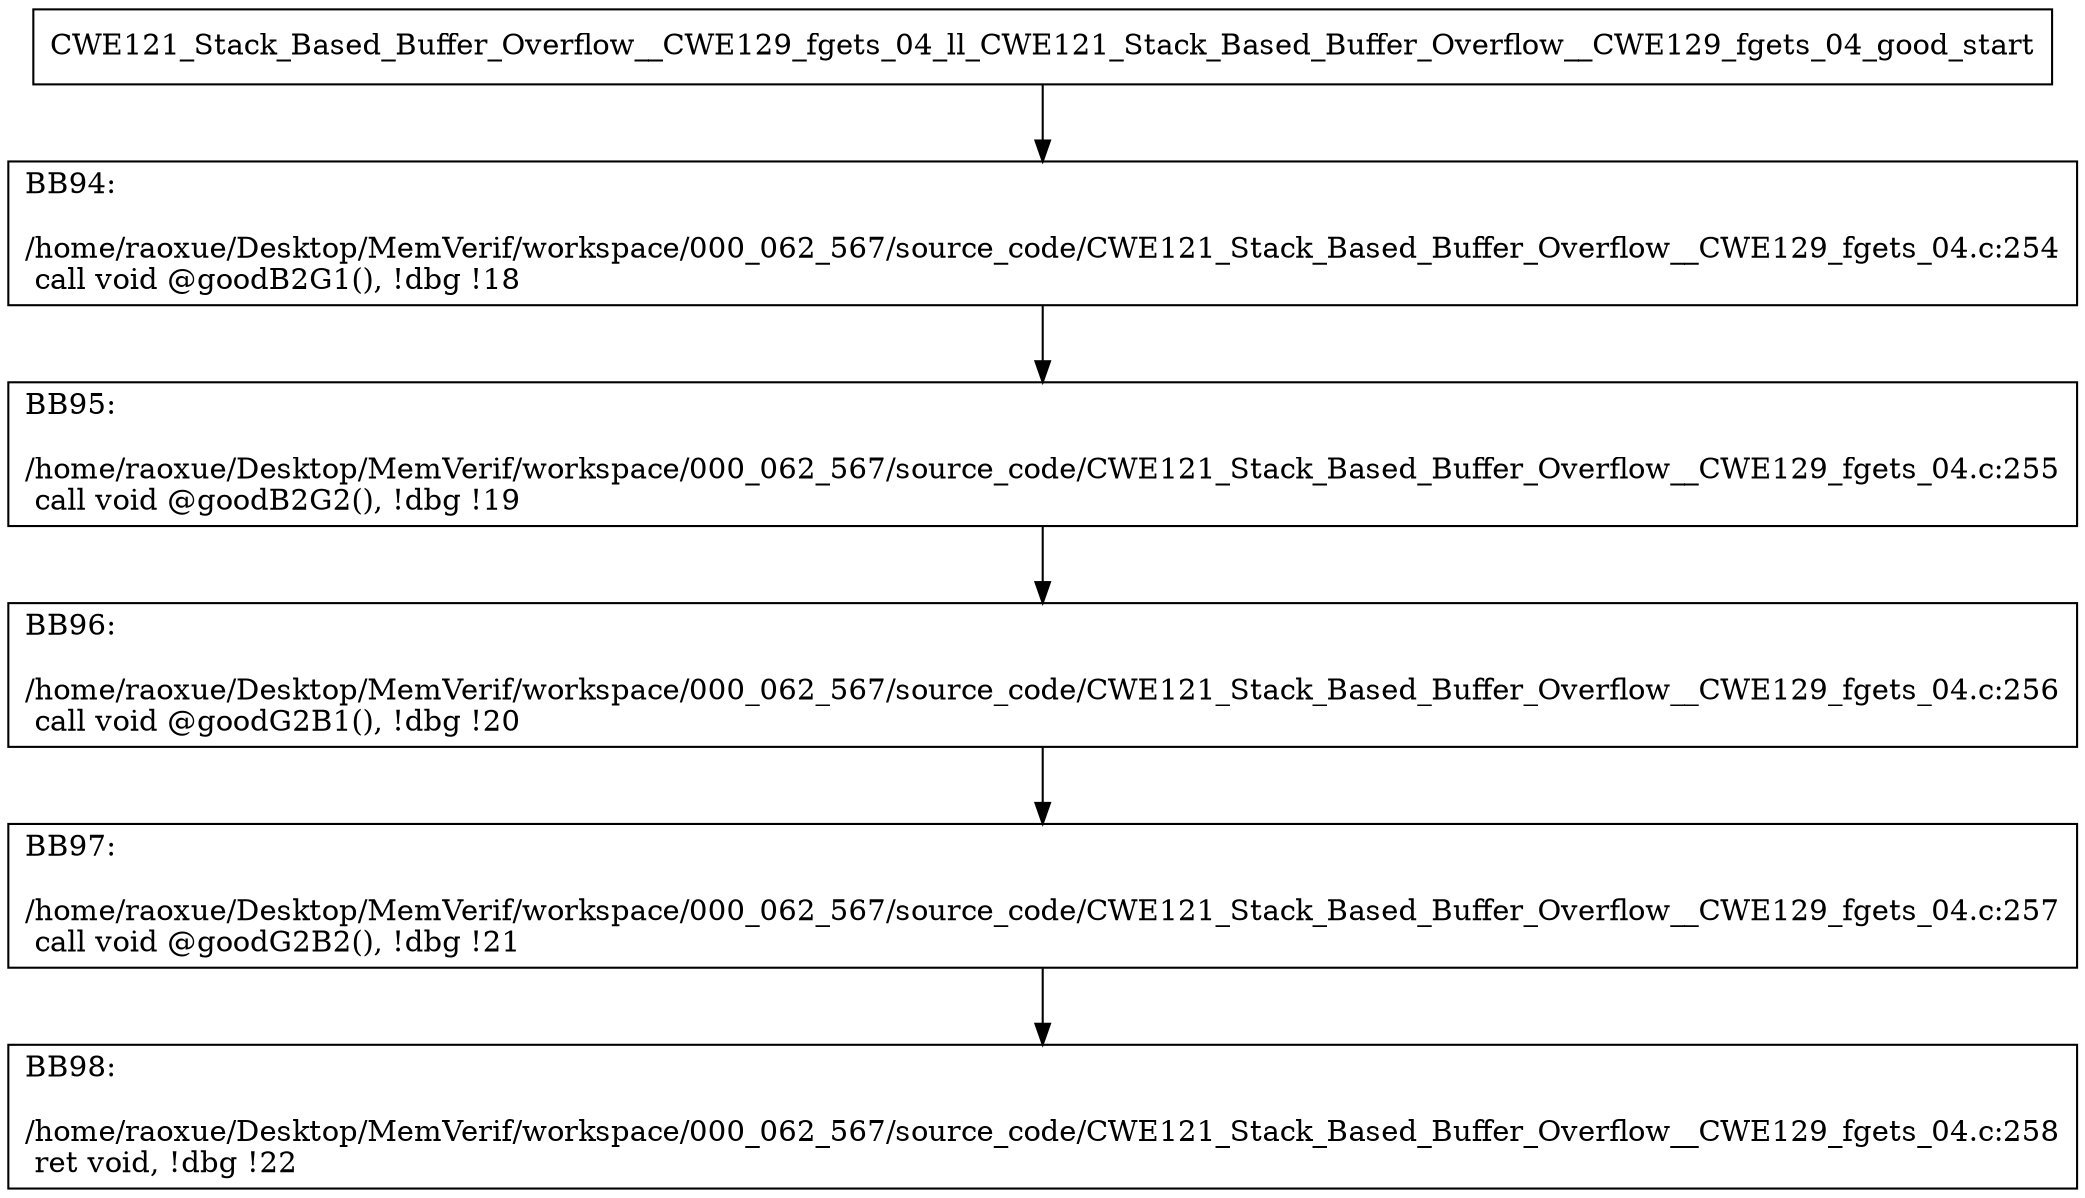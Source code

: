 digraph "CFG for'CWE121_Stack_Based_Buffer_Overflow__CWE129_fgets_04_ll_CWE121_Stack_Based_Buffer_Overflow__CWE129_fgets_04_good' function" {
	BBCWE121_Stack_Based_Buffer_Overflow__CWE129_fgets_04_ll_CWE121_Stack_Based_Buffer_Overflow__CWE129_fgets_04_good_start[shape=record,label="{CWE121_Stack_Based_Buffer_Overflow__CWE129_fgets_04_ll_CWE121_Stack_Based_Buffer_Overflow__CWE129_fgets_04_good_start}"];
	BBCWE121_Stack_Based_Buffer_Overflow__CWE129_fgets_04_ll_CWE121_Stack_Based_Buffer_Overflow__CWE129_fgets_04_good_start-> CWE121_Stack_Based_Buffer_Overflow__CWE129_fgets_04_ll_CWE121_Stack_Based_Buffer_Overflow__CWE129_fgets_04_goodBB94;
	CWE121_Stack_Based_Buffer_Overflow__CWE129_fgets_04_ll_CWE121_Stack_Based_Buffer_Overflow__CWE129_fgets_04_goodBB94 [shape=record, label="{BB94:\l\l/home/raoxue/Desktop/MemVerif/workspace/000_062_567/source_code/CWE121_Stack_Based_Buffer_Overflow__CWE129_fgets_04.c:254\l
  call void @goodB2G1(), !dbg !18\l
}"];
	CWE121_Stack_Based_Buffer_Overflow__CWE129_fgets_04_ll_CWE121_Stack_Based_Buffer_Overflow__CWE129_fgets_04_goodBB94-> CWE121_Stack_Based_Buffer_Overflow__CWE129_fgets_04_ll_CWE121_Stack_Based_Buffer_Overflow__CWE129_fgets_04_goodBB95;
	CWE121_Stack_Based_Buffer_Overflow__CWE129_fgets_04_ll_CWE121_Stack_Based_Buffer_Overflow__CWE129_fgets_04_goodBB95 [shape=record, label="{BB95:\l\l/home/raoxue/Desktop/MemVerif/workspace/000_062_567/source_code/CWE121_Stack_Based_Buffer_Overflow__CWE129_fgets_04.c:255\l
  call void @goodB2G2(), !dbg !19\l
}"];
	CWE121_Stack_Based_Buffer_Overflow__CWE129_fgets_04_ll_CWE121_Stack_Based_Buffer_Overflow__CWE129_fgets_04_goodBB95-> CWE121_Stack_Based_Buffer_Overflow__CWE129_fgets_04_ll_CWE121_Stack_Based_Buffer_Overflow__CWE129_fgets_04_goodBB96;
	CWE121_Stack_Based_Buffer_Overflow__CWE129_fgets_04_ll_CWE121_Stack_Based_Buffer_Overflow__CWE129_fgets_04_goodBB96 [shape=record, label="{BB96:\l\l/home/raoxue/Desktop/MemVerif/workspace/000_062_567/source_code/CWE121_Stack_Based_Buffer_Overflow__CWE129_fgets_04.c:256\l
  call void @goodG2B1(), !dbg !20\l
}"];
	CWE121_Stack_Based_Buffer_Overflow__CWE129_fgets_04_ll_CWE121_Stack_Based_Buffer_Overflow__CWE129_fgets_04_goodBB96-> CWE121_Stack_Based_Buffer_Overflow__CWE129_fgets_04_ll_CWE121_Stack_Based_Buffer_Overflow__CWE129_fgets_04_goodBB97;
	CWE121_Stack_Based_Buffer_Overflow__CWE129_fgets_04_ll_CWE121_Stack_Based_Buffer_Overflow__CWE129_fgets_04_goodBB97 [shape=record, label="{BB97:\l\l/home/raoxue/Desktop/MemVerif/workspace/000_062_567/source_code/CWE121_Stack_Based_Buffer_Overflow__CWE129_fgets_04.c:257\l
  call void @goodG2B2(), !dbg !21\l
}"];
	CWE121_Stack_Based_Buffer_Overflow__CWE129_fgets_04_ll_CWE121_Stack_Based_Buffer_Overflow__CWE129_fgets_04_goodBB97-> CWE121_Stack_Based_Buffer_Overflow__CWE129_fgets_04_ll_CWE121_Stack_Based_Buffer_Overflow__CWE129_fgets_04_goodBB98;
	CWE121_Stack_Based_Buffer_Overflow__CWE129_fgets_04_ll_CWE121_Stack_Based_Buffer_Overflow__CWE129_fgets_04_goodBB98 [shape=record, label="{BB98:\l\l/home/raoxue/Desktop/MemVerif/workspace/000_062_567/source_code/CWE121_Stack_Based_Buffer_Overflow__CWE129_fgets_04.c:258\l
  ret void, !dbg !22\l
}"];
}
